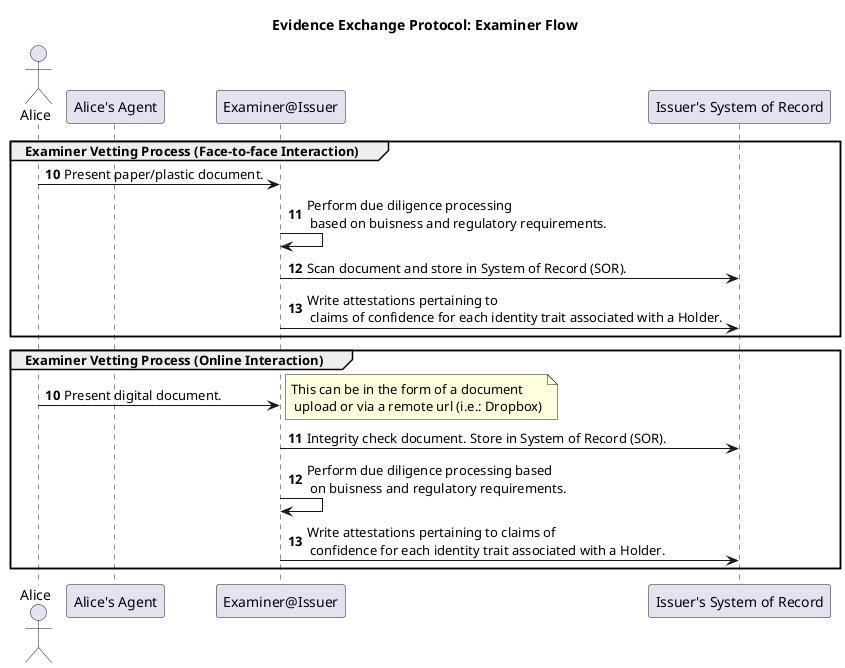 @startuml

title Evidence Exchange Protocol: Examiner Flow

actor PERSON as "Alice"
participant HOLDER as "Alice's Agent"
participant EXAMINER as "Examiner@Issuer"
participant ISOR as "Issuer's System of Record"

group Examiner Vetting Process (Face-to-face Interaction)
autonumber 10
PERSON->EXAMINER: Present paper/plastic document.
EXAMINER->EXAMINER: Perform due diligence processing\n based on buisness and regulatory requirements.
EXAMINER->ISOR: Scan document and store in System of Record (SOR).
EXAMINER->ISOR: Write attestations pertaining to\n claims of confidence for each identity trait associated with a Holder.
end

group Examiner Vetting Process (Online Interaction)
autonumber 10
PERSON->EXAMINER: Present digital document.
note right: This can be in the form of a document\n upload or via a remote url (i.e.: Dropbox)
EXAMINER->ISOR: Integrity check document. Store in System of Record (SOR).
EXAMINER->EXAMINER: Perform due diligence processing based\n on buisness and regulatory requirements.
EXAMINER->ISOR: Write attestations pertaining to claims of\n confidence for each identity trait associated with a Holder.
end

@enduml
